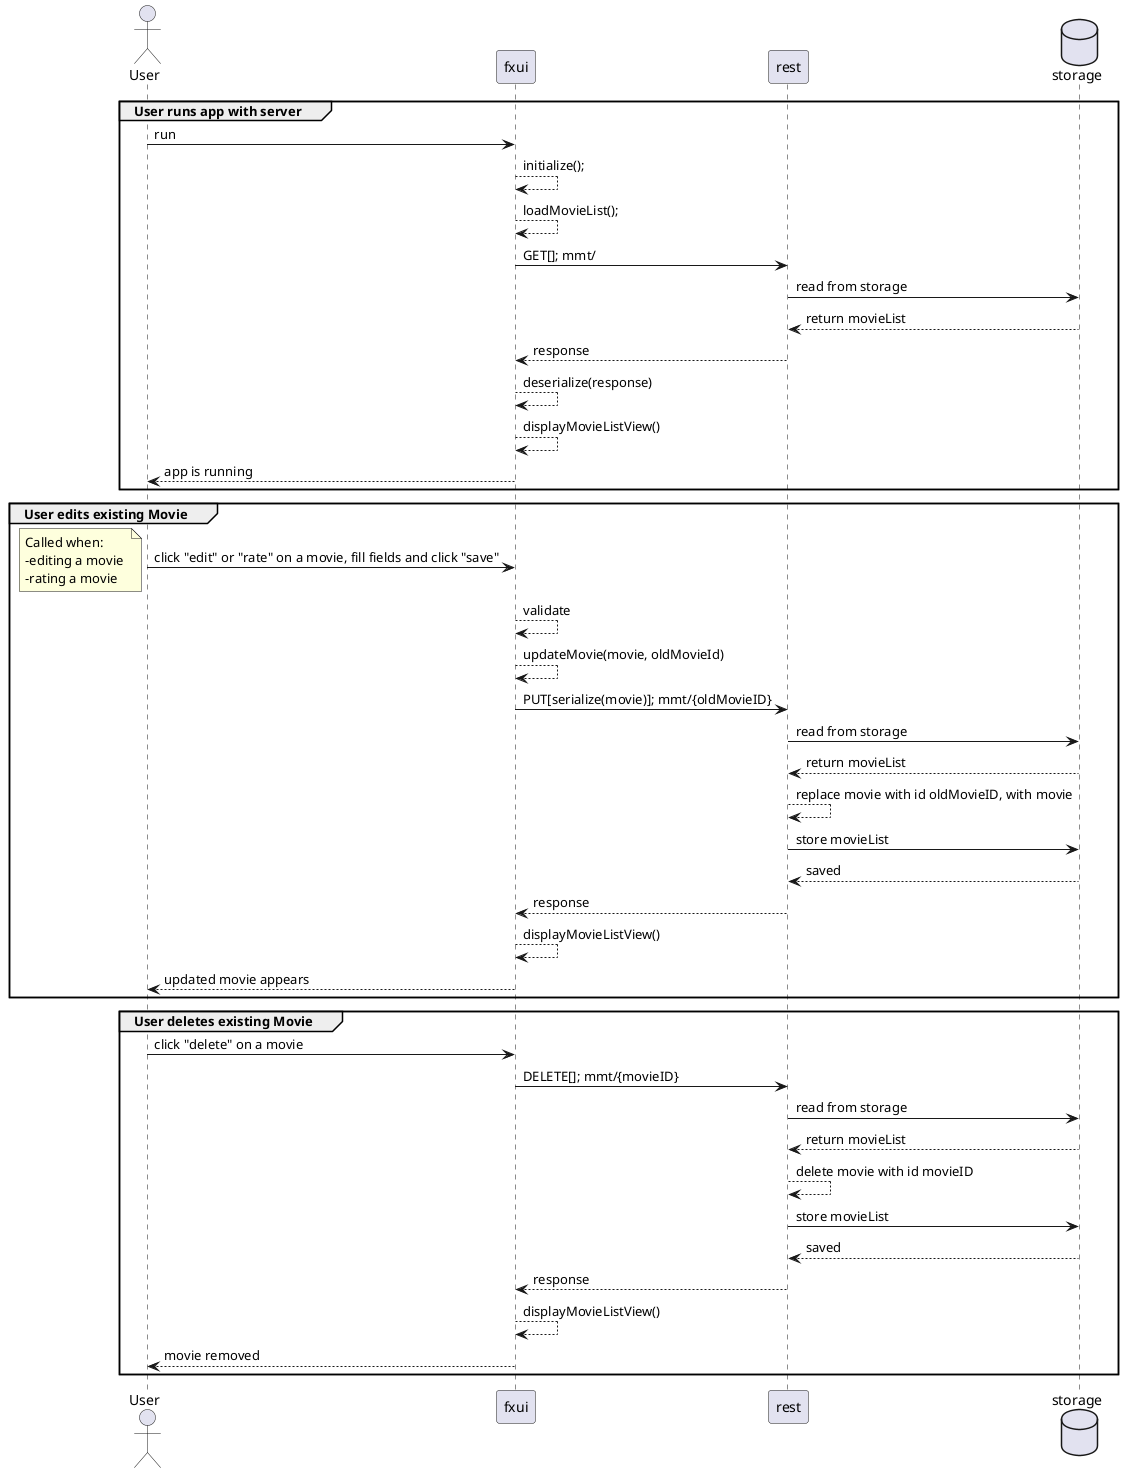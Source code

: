 
@startuml "sequence-diagram"
actor User as user
database storage as storage order 4

group User runs app with server

user -> fxui: run

fxui --> fxui: initialize();
fxui --> fxui: loadMovieList();
fxui -> rest: GET[]; mmt/
rest -> storage: read from storage
rest <-- storage: return movieList
fxui <-- rest: response
fxui --> fxui: deserialize(response)
fxui --> fxui: displayMovieListView()
user <-- fxui: app is running

end

' explained in complete rest sequence.
' group Add New Movie

' user -> fxui: click "New Movie", fill fields and click "save"


' fxui --> fxui: validate
' fxui -> rest: POST[serialize(movie)]; mmt/
' rest -> storage: store
' rest <-- storage: stored
' fxui <-- rest: response
' fxui --> fxui: displayMovieListView()
' user <-- fxui: movie appears

' end

group User edits existing Movie

user -> fxui: click "edit" or "rate" on a movie, fill fields and click "save"
note left: Called when: \n-editing a movie \n-rating a movie 


fxui --> fxui: validate
fxui --> fxui: updateMovie(movie, oldMovieId)
fxui -> rest: PUT[serialize(movie)]; mmt/{oldMovieID}
rest -> storage: read from storage
rest <-- storage: return movieList
rest --> rest: replace movie with id oldMovieID, with movie 
rest -> storage: store movieList
rest <-- storage: saved
fxui <-- rest: response
fxui --> fxui: displayMovieListView()
user <-- fxui: updated movie appears
end

group User deletes existing Movie

user -> fxui: click "delete" on a movie

fxui -> rest: DELETE[]; mmt/{movieID}
rest -> storage: read from storage
rest <-- storage: return movieList
rest --> rest: delete movie with id movieID
rest -> storage: store movieList
rest <-- storage: saved
fxui <-- rest: response
fxui --> fxui: displayMovieListView()
user <-- fxui: movie removed
end

@enduml